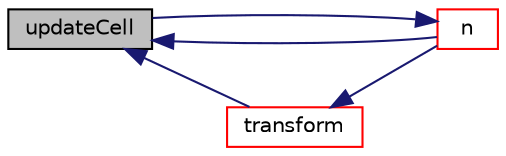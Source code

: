 digraph "updateCell"
{
  bgcolor="transparent";
  edge [fontname="Helvetica",fontsize="10",labelfontname="Helvetica",labelfontsize="10"];
  node [fontname="Helvetica",fontsize="10",shape=record];
  rankdir="LR";
  Node1669 [label="updateCell",height=0.2,width=0.4,color="black", fillcolor="grey75", style="filled", fontcolor="black"];
  Node1669 -> Node1670 [dir="back",color="midnightblue",fontsize="10",style="solid",fontname="Helvetica"];
  Node1670 [label="n",height=0.2,width=0.4,color="red",URL="$a22233.html#ab24331228025b2f3342513002540803b"];
  Node1670 -> Node1669 [dir="back",color="midnightblue",fontsize="10",style="solid",fontname="Helvetica"];
  Node1669 -> Node1675 [dir="back",color="midnightblue",fontsize="10",style="solid",fontname="Helvetica"];
  Node1675 [label="transform",height=0.2,width=0.4,color="red",URL="$a22233.html#a1d0884150bd9803c4d28ebaecce97692",tooltip="Apply rotation matrix to any coordinates. "];
  Node1675 -> Node1670 [dir="back",color="midnightblue",fontsize="10",style="solid",fontname="Helvetica"];
}
